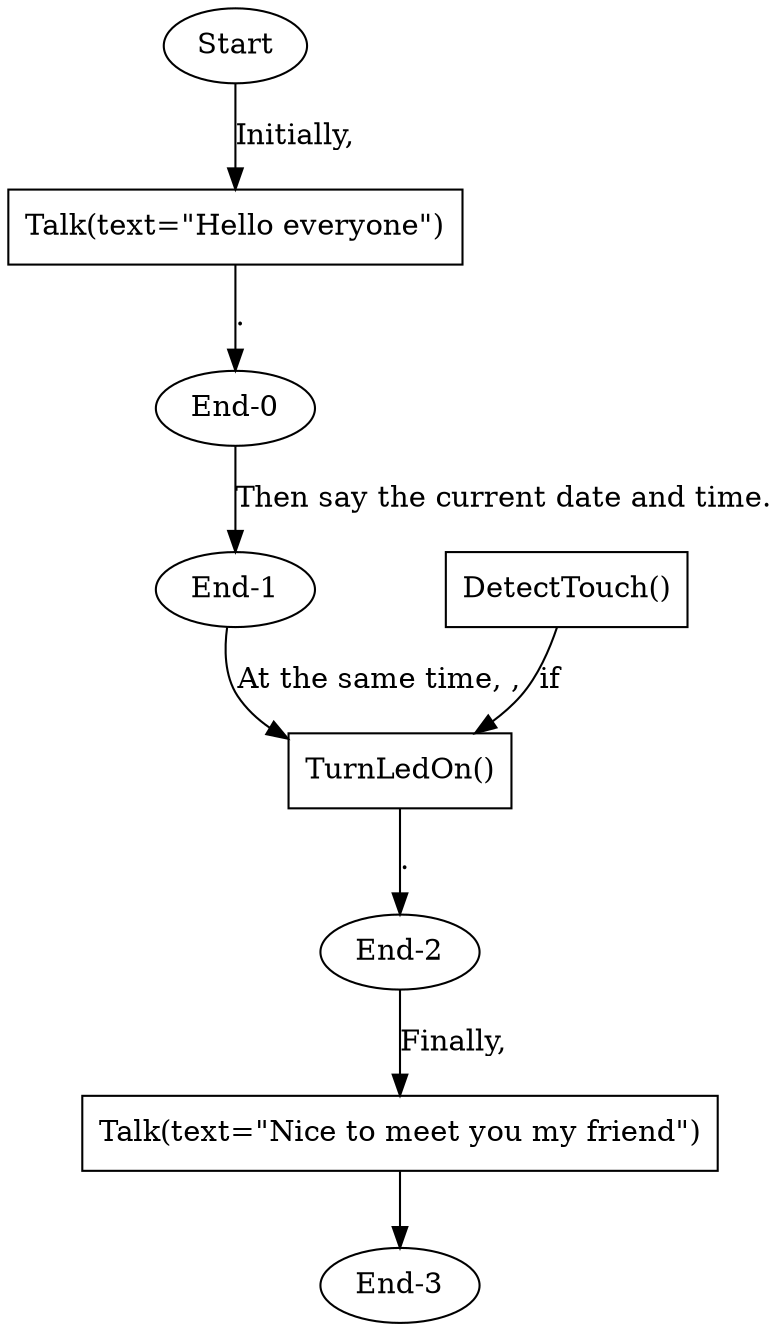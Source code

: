 strict digraph  {
Start [sent_idx=0];
"Talk(text=\"Hello everyone\")" [idx=0, idx_main=0, sent_idx=0, shape=box];
"End-0" [sent_idx=0];
"End-1" [sent_idx=1];
"DetectTouch()" [idx=0, sent_idx=2, shape=box];
"TurnLedOn()" [idx=1, idx_main=0, sent_idx=2, shape=box];
"End-2" [sent_idx=2];
"Talk(text=\"Nice to meet you my friend\")" [idx=0, idx_main=0, sent_idx=3, shape=box];
"End-3" [sent_idx=3];
Start -> "Talk(text=\"Hello everyone\")"  [label="Initially,"];
"Talk(text=\"Hello everyone\")" -> "End-0"  [label="."];
"End-0" -> "End-1"  [label="Then say the current date and time."];
"End-1" -> "TurnLedOn()"  [label="At the same time, ,"];
"DetectTouch()" -> "TurnLedOn()"  [label="if"];
"TurnLedOn()" -> "End-2"  [label="."];
"End-2" -> "Talk(text=\"Nice to meet you my friend\")"  [label="Finally,"];
"Talk(text=\"Nice to meet you my friend\")" -> "End-3"  [label=""];
}

